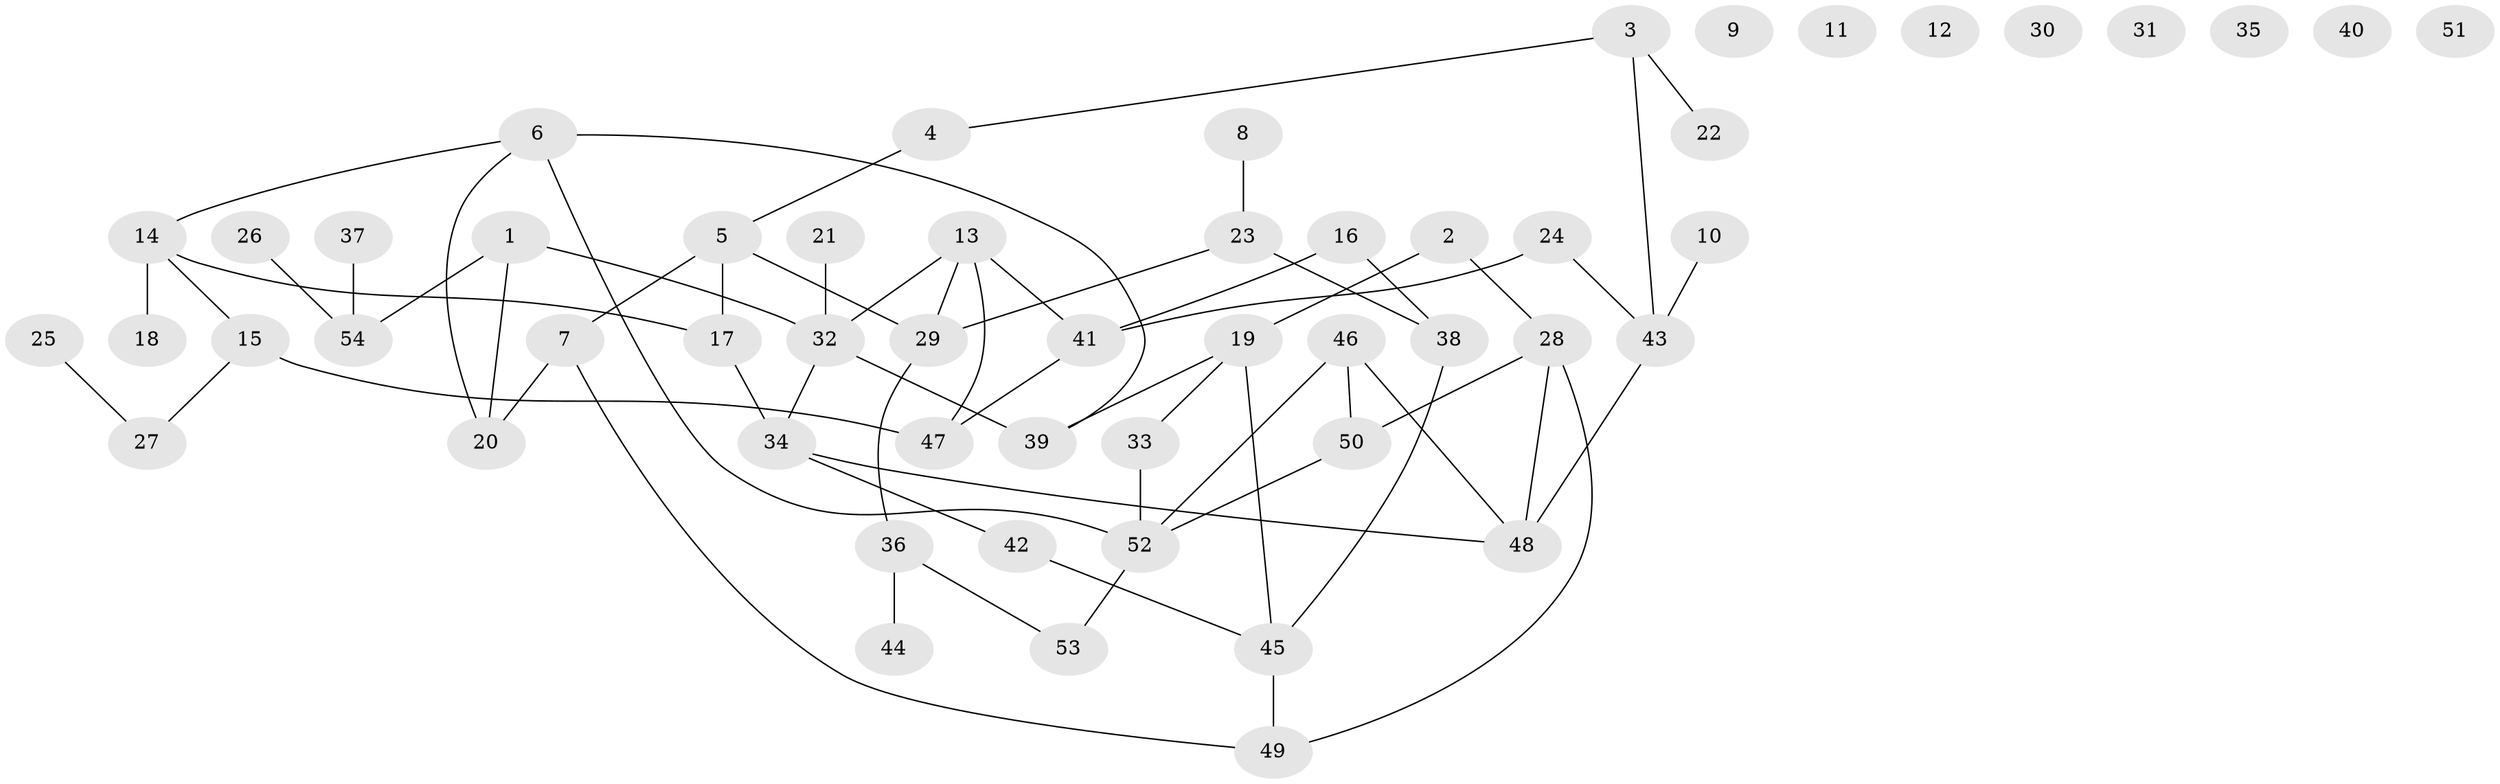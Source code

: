 // Generated by graph-tools (version 1.1) at 2025/33/03/09/25 02:33:32]
// undirected, 54 vertices, 64 edges
graph export_dot {
graph [start="1"]
  node [color=gray90,style=filled];
  1;
  2;
  3;
  4;
  5;
  6;
  7;
  8;
  9;
  10;
  11;
  12;
  13;
  14;
  15;
  16;
  17;
  18;
  19;
  20;
  21;
  22;
  23;
  24;
  25;
  26;
  27;
  28;
  29;
  30;
  31;
  32;
  33;
  34;
  35;
  36;
  37;
  38;
  39;
  40;
  41;
  42;
  43;
  44;
  45;
  46;
  47;
  48;
  49;
  50;
  51;
  52;
  53;
  54;
  1 -- 20;
  1 -- 32;
  1 -- 54;
  2 -- 19;
  2 -- 28;
  3 -- 4;
  3 -- 22;
  3 -- 43;
  4 -- 5;
  5 -- 7;
  5 -- 17;
  5 -- 29;
  6 -- 14;
  6 -- 20;
  6 -- 39;
  6 -- 52;
  7 -- 20;
  7 -- 49;
  8 -- 23;
  10 -- 43;
  13 -- 29;
  13 -- 32;
  13 -- 41;
  13 -- 47;
  14 -- 15;
  14 -- 17;
  14 -- 18;
  15 -- 27;
  15 -- 47;
  16 -- 38;
  16 -- 41;
  17 -- 34;
  19 -- 33;
  19 -- 39;
  19 -- 45;
  21 -- 32;
  23 -- 29;
  23 -- 38;
  24 -- 41;
  24 -- 43;
  25 -- 27;
  26 -- 54;
  28 -- 48;
  28 -- 49;
  28 -- 50;
  29 -- 36;
  32 -- 34;
  32 -- 39;
  33 -- 52;
  34 -- 42;
  34 -- 48;
  36 -- 44;
  36 -- 53;
  37 -- 54;
  38 -- 45;
  41 -- 47;
  42 -- 45;
  43 -- 48;
  45 -- 49;
  46 -- 48;
  46 -- 50;
  46 -- 52;
  50 -- 52;
  52 -- 53;
}
